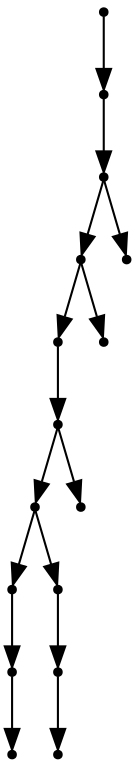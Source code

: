 digraph {
  15 [shape=point];
  14 [shape=point];
  13 [shape=point];
  11 [shape=point];
  9 [shape=point];
  8 [shape=point];
  6 [shape=point];
  2 [shape=point];
  1 [shape=point];
  0 [shape=point];
  5 [shape=point];
  4 [shape=point];
  3 [shape=point];
  7 [shape=point];
  10 [shape=point];
  12 [shape=point];
15 -> 14;
14 -> 13;
13 -> 11;
11 -> 9;
9 -> 8;
8 -> 6;
6 -> 2;
2 -> 1;
1 -> 0;
6 -> 5;
5 -> 4;
4 -> 3;
8 -> 7;
11 -> 10;
13 -> 12;
}
